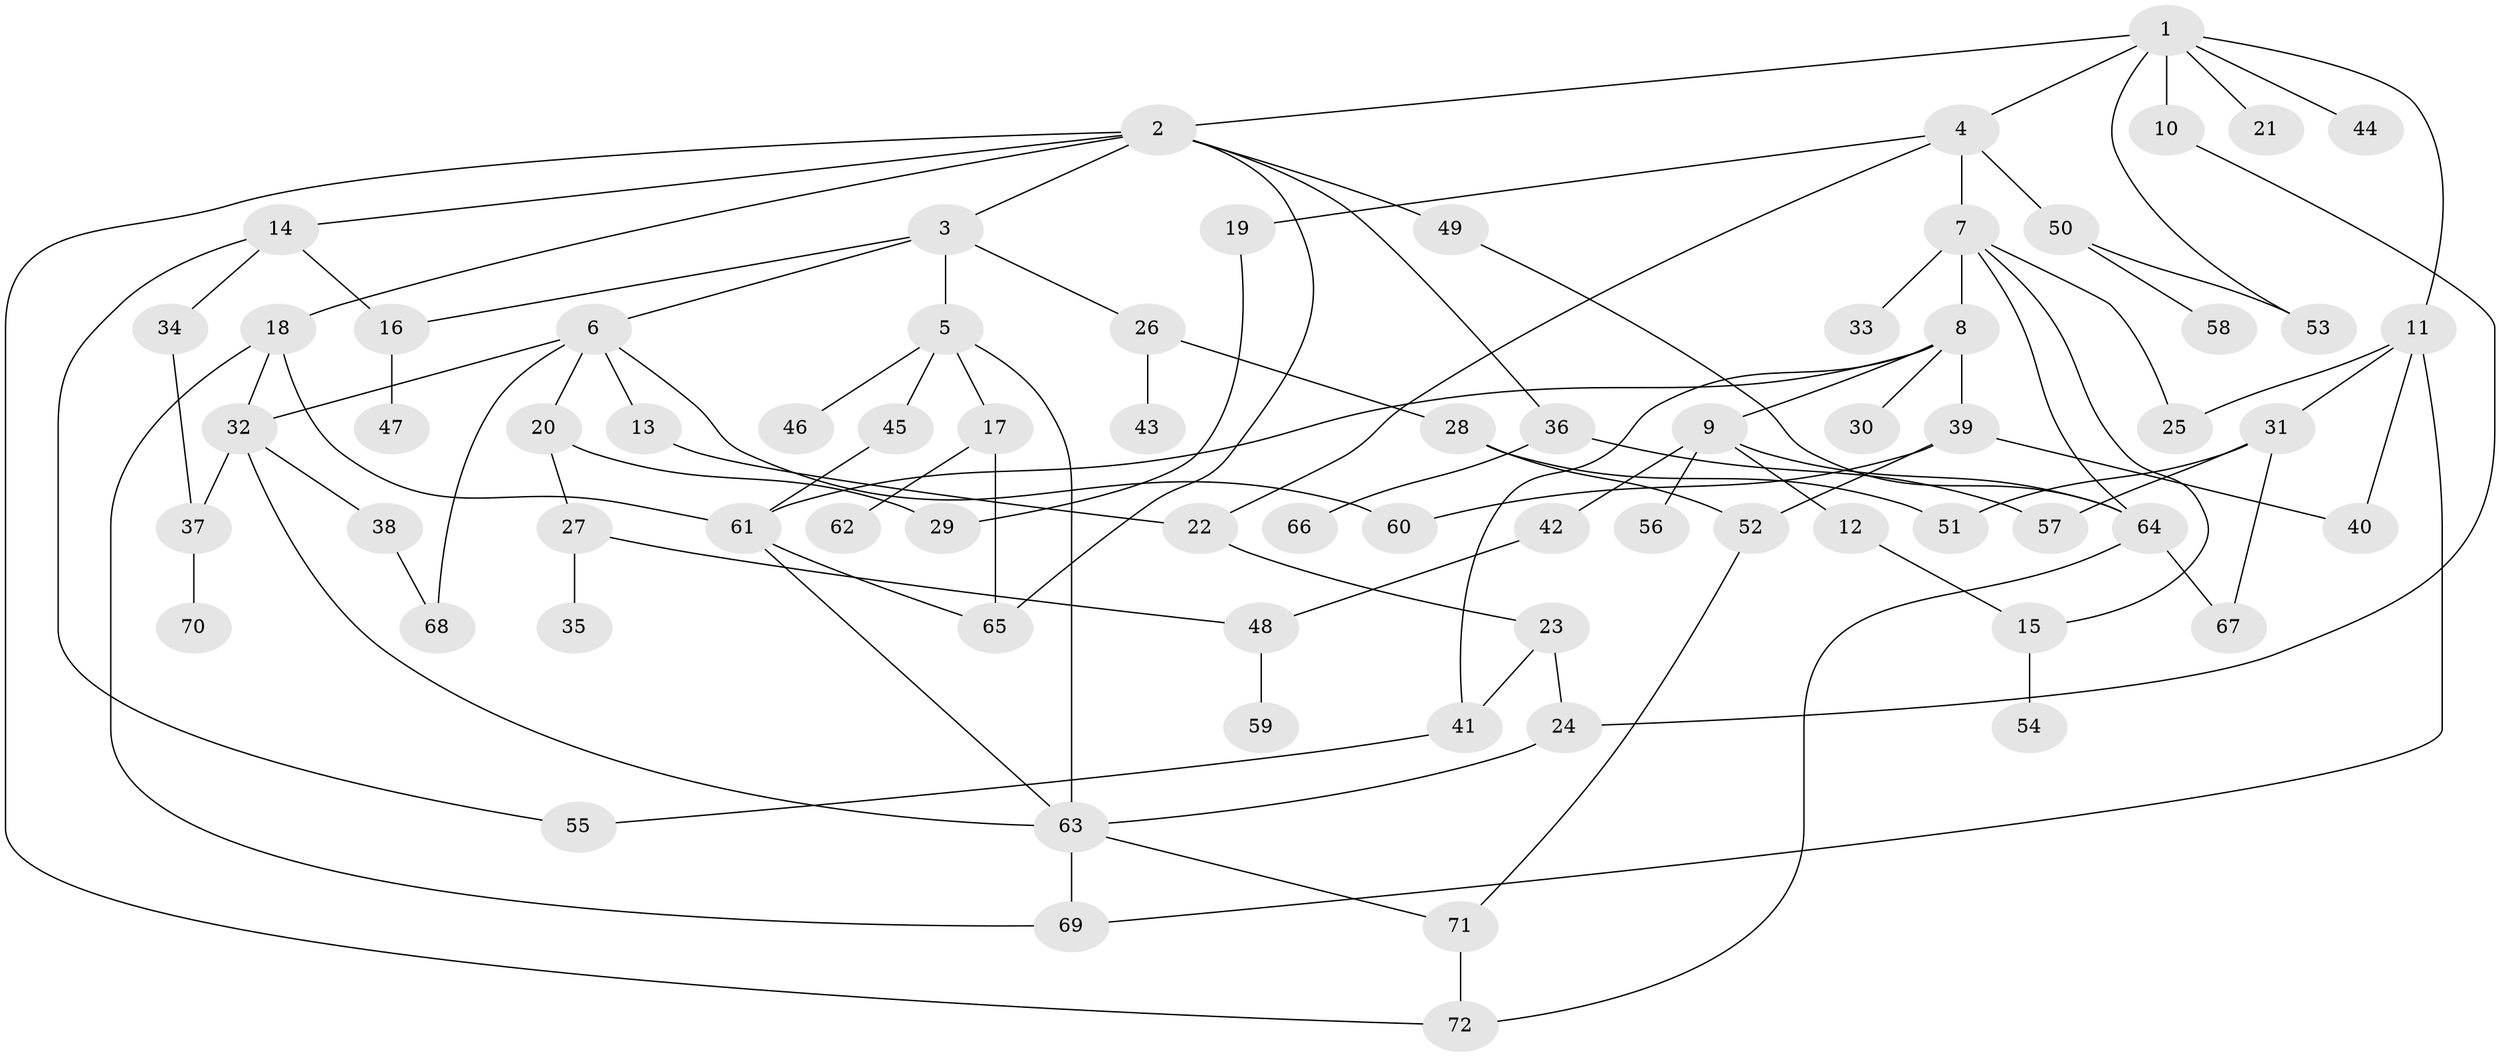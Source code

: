 // coarse degree distribution, {7: 0.041666666666666664, 9: 0.0625, 5: 0.0625, 4: 0.14583333333333334, 2: 0.25, 6: 0.0625, 3: 0.14583333333333334, 1: 0.22916666666666666}
// Generated by graph-tools (version 1.1) at 2025/51/02/27/25 19:51:39]
// undirected, 72 vertices, 104 edges
graph export_dot {
graph [start="1"]
  node [color=gray90,style=filled];
  1;
  2;
  3;
  4;
  5;
  6;
  7;
  8;
  9;
  10;
  11;
  12;
  13;
  14;
  15;
  16;
  17;
  18;
  19;
  20;
  21;
  22;
  23;
  24;
  25;
  26;
  27;
  28;
  29;
  30;
  31;
  32;
  33;
  34;
  35;
  36;
  37;
  38;
  39;
  40;
  41;
  42;
  43;
  44;
  45;
  46;
  47;
  48;
  49;
  50;
  51;
  52;
  53;
  54;
  55;
  56;
  57;
  58;
  59;
  60;
  61;
  62;
  63;
  64;
  65;
  66;
  67;
  68;
  69;
  70;
  71;
  72;
  1 -- 2;
  1 -- 4;
  1 -- 10;
  1 -- 11;
  1 -- 21;
  1 -- 44;
  1 -- 53;
  2 -- 3;
  2 -- 14;
  2 -- 18;
  2 -- 36;
  2 -- 49;
  2 -- 72;
  2 -- 65;
  3 -- 5;
  3 -- 6;
  3 -- 16;
  3 -- 26;
  4 -- 7;
  4 -- 19;
  4 -- 22;
  4 -- 50;
  5 -- 17;
  5 -- 45;
  5 -- 46;
  5 -- 63;
  6 -- 13;
  6 -- 20;
  6 -- 60;
  6 -- 32;
  6 -- 68;
  7 -- 8;
  7 -- 15;
  7 -- 33;
  7 -- 64;
  7 -- 25;
  8 -- 9;
  8 -- 30;
  8 -- 39;
  8 -- 41;
  8 -- 61;
  9 -- 12;
  9 -- 42;
  9 -- 56;
  9 -- 64;
  10 -- 24;
  11 -- 25;
  11 -- 31;
  11 -- 69;
  11 -- 40;
  12 -- 15;
  13 -- 22;
  14 -- 34;
  14 -- 55;
  14 -- 16;
  15 -- 54;
  16 -- 47;
  17 -- 62;
  17 -- 65;
  18 -- 32;
  18 -- 61;
  18 -- 69;
  19 -- 29;
  20 -- 27;
  20 -- 29;
  22 -- 23;
  23 -- 24;
  23 -- 41;
  24 -- 63;
  26 -- 28;
  26 -- 43;
  27 -- 35;
  27 -- 48;
  28 -- 52;
  28 -- 51;
  31 -- 51;
  31 -- 57;
  31 -- 67;
  32 -- 38;
  32 -- 63;
  32 -- 37;
  34 -- 37;
  36 -- 57;
  36 -- 66;
  37 -- 70;
  38 -- 68;
  39 -- 40;
  39 -- 52;
  39 -- 60;
  41 -- 55;
  42 -- 48;
  45 -- 61;
  48 -- 59;
  49 -- 64;
  50 -- 53;
  50 -- 58;
  52 -- 71;
  61 -- 63;
  61 -- 65;
  63 -- 71;
  63 -- 69;
  64 -- 67;
  64 -- 72;
  71 -- 72;
}
